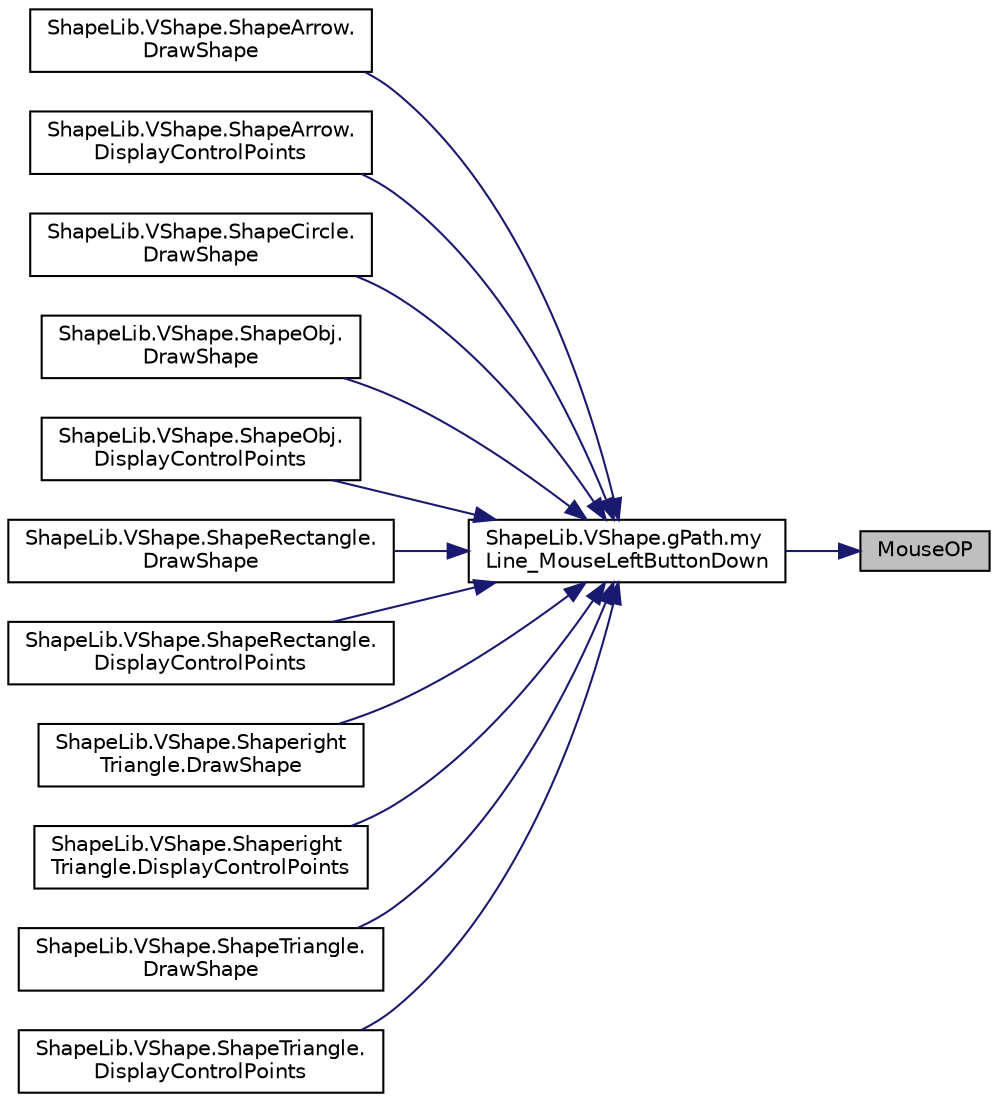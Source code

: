 digraph "MouseOP"
{
 // LATEX_PDF_SIZE
  edge [fontname="Helvetica",fontsize="10",labelfontname="Helvetica",labelfontsize="10"];
  node [fontname="Helvetica",fontsize="10",shape=record];
  rankdir="RL";
  Node9 [label="MouseOP",height=0.2,width=0.4,color="black", fillcolor="grey75", style="filled", fontcolor="black",tooltip=" "];
  Node9 -> Node10 [dir="back",color="midnightblue",fontsize="10",style="solid",fontname="Helvetica"];
  Node10 [label="ShapeLib.VShape.gPath.my\lLine_MouseLeftButtonDown",height=0.2,width=0.4,color="black", fillcolor="white", style="filled",URL="$classShapeLib_1_1VShape_1_1gPath.html#a1ca8ef88888343635dc9dc81fbfa6a00",tooltip=" "];
  Node10 -> Node11 [dir="back",color="midnightblue",fontsize="10",style="solid",fontname="Helvetica"];
  Node11 [label="ShapeLib.VShape.ShapeArrow.\lDrawShape",height=0.2,width=0.4,color="black", fillcolor="white", style="filled",URL="$classShapeLib_1_1VShape_1_1ShapeArrow.html#af4dbd742b08c55e62c755ba28ce3e3e6",tooltip="依data 繪製,如果是第一次畫要新建shape, 更新的話只要更新最後一點"];
  Node10 -> Node12 [dir="back",color="midnightblue",fontsize="10",style="solid",fontname="Helvetica"];
  Node12 [label="ShapeLib.VShape.ShapeArrow.\lDisplayControlPoints",height=0.2,width=0.4,color="black", fillcolor="white", style="filled",URL="$classShapeLib_1_1VShape_1_1ShapeArrow.html#a909f144514c579da6aa24b64f4664ad4",tooltip=" "];
  Node10 -> Node13 [dir="back",color="midnightblue",fontsize="10",style="solid",fontname="Helvetica"];
  Node13 [label="ShapeLib.VShape.ShapeCircle.\lDrawShape",height=0.2,width=0.4,color="black", fillcolor="white", style="filled",URL="$classShapeLib_1_1VShape_1_1ShapeCircle.html#af4dbd742b08c55e62c755ba28ce3e3e6",tooltip="依data 繪製,如果是第一次畫要新建shape, 更新的話只要更新最後一點"];
  Node10 -> Node14 [dir="back",color="midnightblue",fontsize="10",style="solid",fontname="Helvetica"];
  Node14 [label="ShapeLib.VShape.ShapeObj.\lDrawShape",height=0.2,width=0.4,color="black", fillcolor="white", style="filled",URL="$classShapeLib_1_1VShape_1_1ShapeObj.html#aee20f6124b393f1239de189be326e1e7",tooltip="依data 繪製,如果是第一次畫要新建shape, 更新的話只要更新最後一點"];
  Node10 -> Node15 [dir="back",color="midnightblue",fontsize="10",style="solid",fontname="Helvetica"];
  Node15 [label="ShapeLib.VShape.ShapeObj.\lDisplayControlPoints",height=0.2,width=0.4,color="black", fillcolor="white", style="filled",URL="$classShapeLib_1_1VShape_1_1ShapeObj.html#abc02455708c35d87e388a6c4fb87a69b",tooltip=" "];
  Node10 -> Node16 [dir="back",color="midnightblue",fontsize="10",style="solid",fontname="Helvetica"];
  Node16 [label="ShapeLib.VShape.ShapeRectangle.\lDrawShape",height=0.2,width=0.4,color="black", fillcolor="white", style="filled",URL="$classShapeLib_1_1VShape_1_1ShapeRectangle.html#af4dbd742b08c55e62c755ba28ce3e3e6",tooltip="依data 繪製,如果是第一次畫要新建shape, 更新的話只要更新最後一點"];
  Node10 -> Node17 [dir="back",color="midnightblue",fontsize="10",style="solid",fontname="Helvetica"];
  Node17 [label="ShapeLib.VShape.ShapeRectangle.\lDisplayControlPoints",height=0.2,width=0.4,color="black", fillcolor="white", style="filled",URL="$classShapeLib_1_1VShape_1_1ShapeRectangle.html#a909f144514c579da6aa24b64f4664ad4",tooltip=" "];
  Node10 -> Node18 [dir="back",color="midnightblue",fontsize="10",style="solid",fontname="Helvetica"];
  Node18 [label="ShapeLib.VShape.Shaperight\lTriangle.DrawShape",height=0.2,width=0.4,color="black", fillcolor="white", style="filled",URL="$classShapeLib_1_1VShape_1_1ShaperightTriangle.html#af4dbd742b08c55e62c755ba28ce3e3e6",tooltip="依data 繪製,如果是第一次畫要新建shape, 更新的話只要更新最後一點"];
  Node10 -> Node19 [dir="back",color="midnightblue",fontsize="10",style="solid",fontname="Helvetica"];
  Node19 [label="ShapeLib.VShape.Shaperight\lTriangle.DisplayControlPoints",height=0.2,width=0.4,color="black", fillcolor="white", style="filled",URL="$classShapeLib_1_1VShape_1_1ShaperightTriangle.html#a909f144514c579da6aa24b64f4664ad4",tooltip=" "];
  Node10 -> Node20 [dir="back",color="midnightblue",fontsize="10",style="solid",fontname="Helvetica"];
  Node20 [label="ShapeLib.VShape.ShapeTriangle.\lDrawShape",height=0.2,width=0.4,color="black", fillcolor="white", style="filled",URL="$classShapeLib_1_1VShape_1_1ShapeTriangle.html#af4dbd742b08c55e62c755ba28ce3e3e6",tooltip="依data 繪製,如果是第一次畫要新建shape, 更新的話只要更新最後一點"];
  Node10 -> Node21 [dir="back",color="midnightblue",fontsize="10",style="solid",fontname="Helvetica"];
  Node21 [label="ShapeLib.VShape.ShapeTriangle.\lDisplayControlPoints",height=0.2,width=0.4,color="black", fillcolor="white", style="filled",URL="$classShapeLib_1_1VShape_1_1ShapeTriangle.html#a909f144514c579da6aa24b64f4664ad4",tooltip=" "];
}
